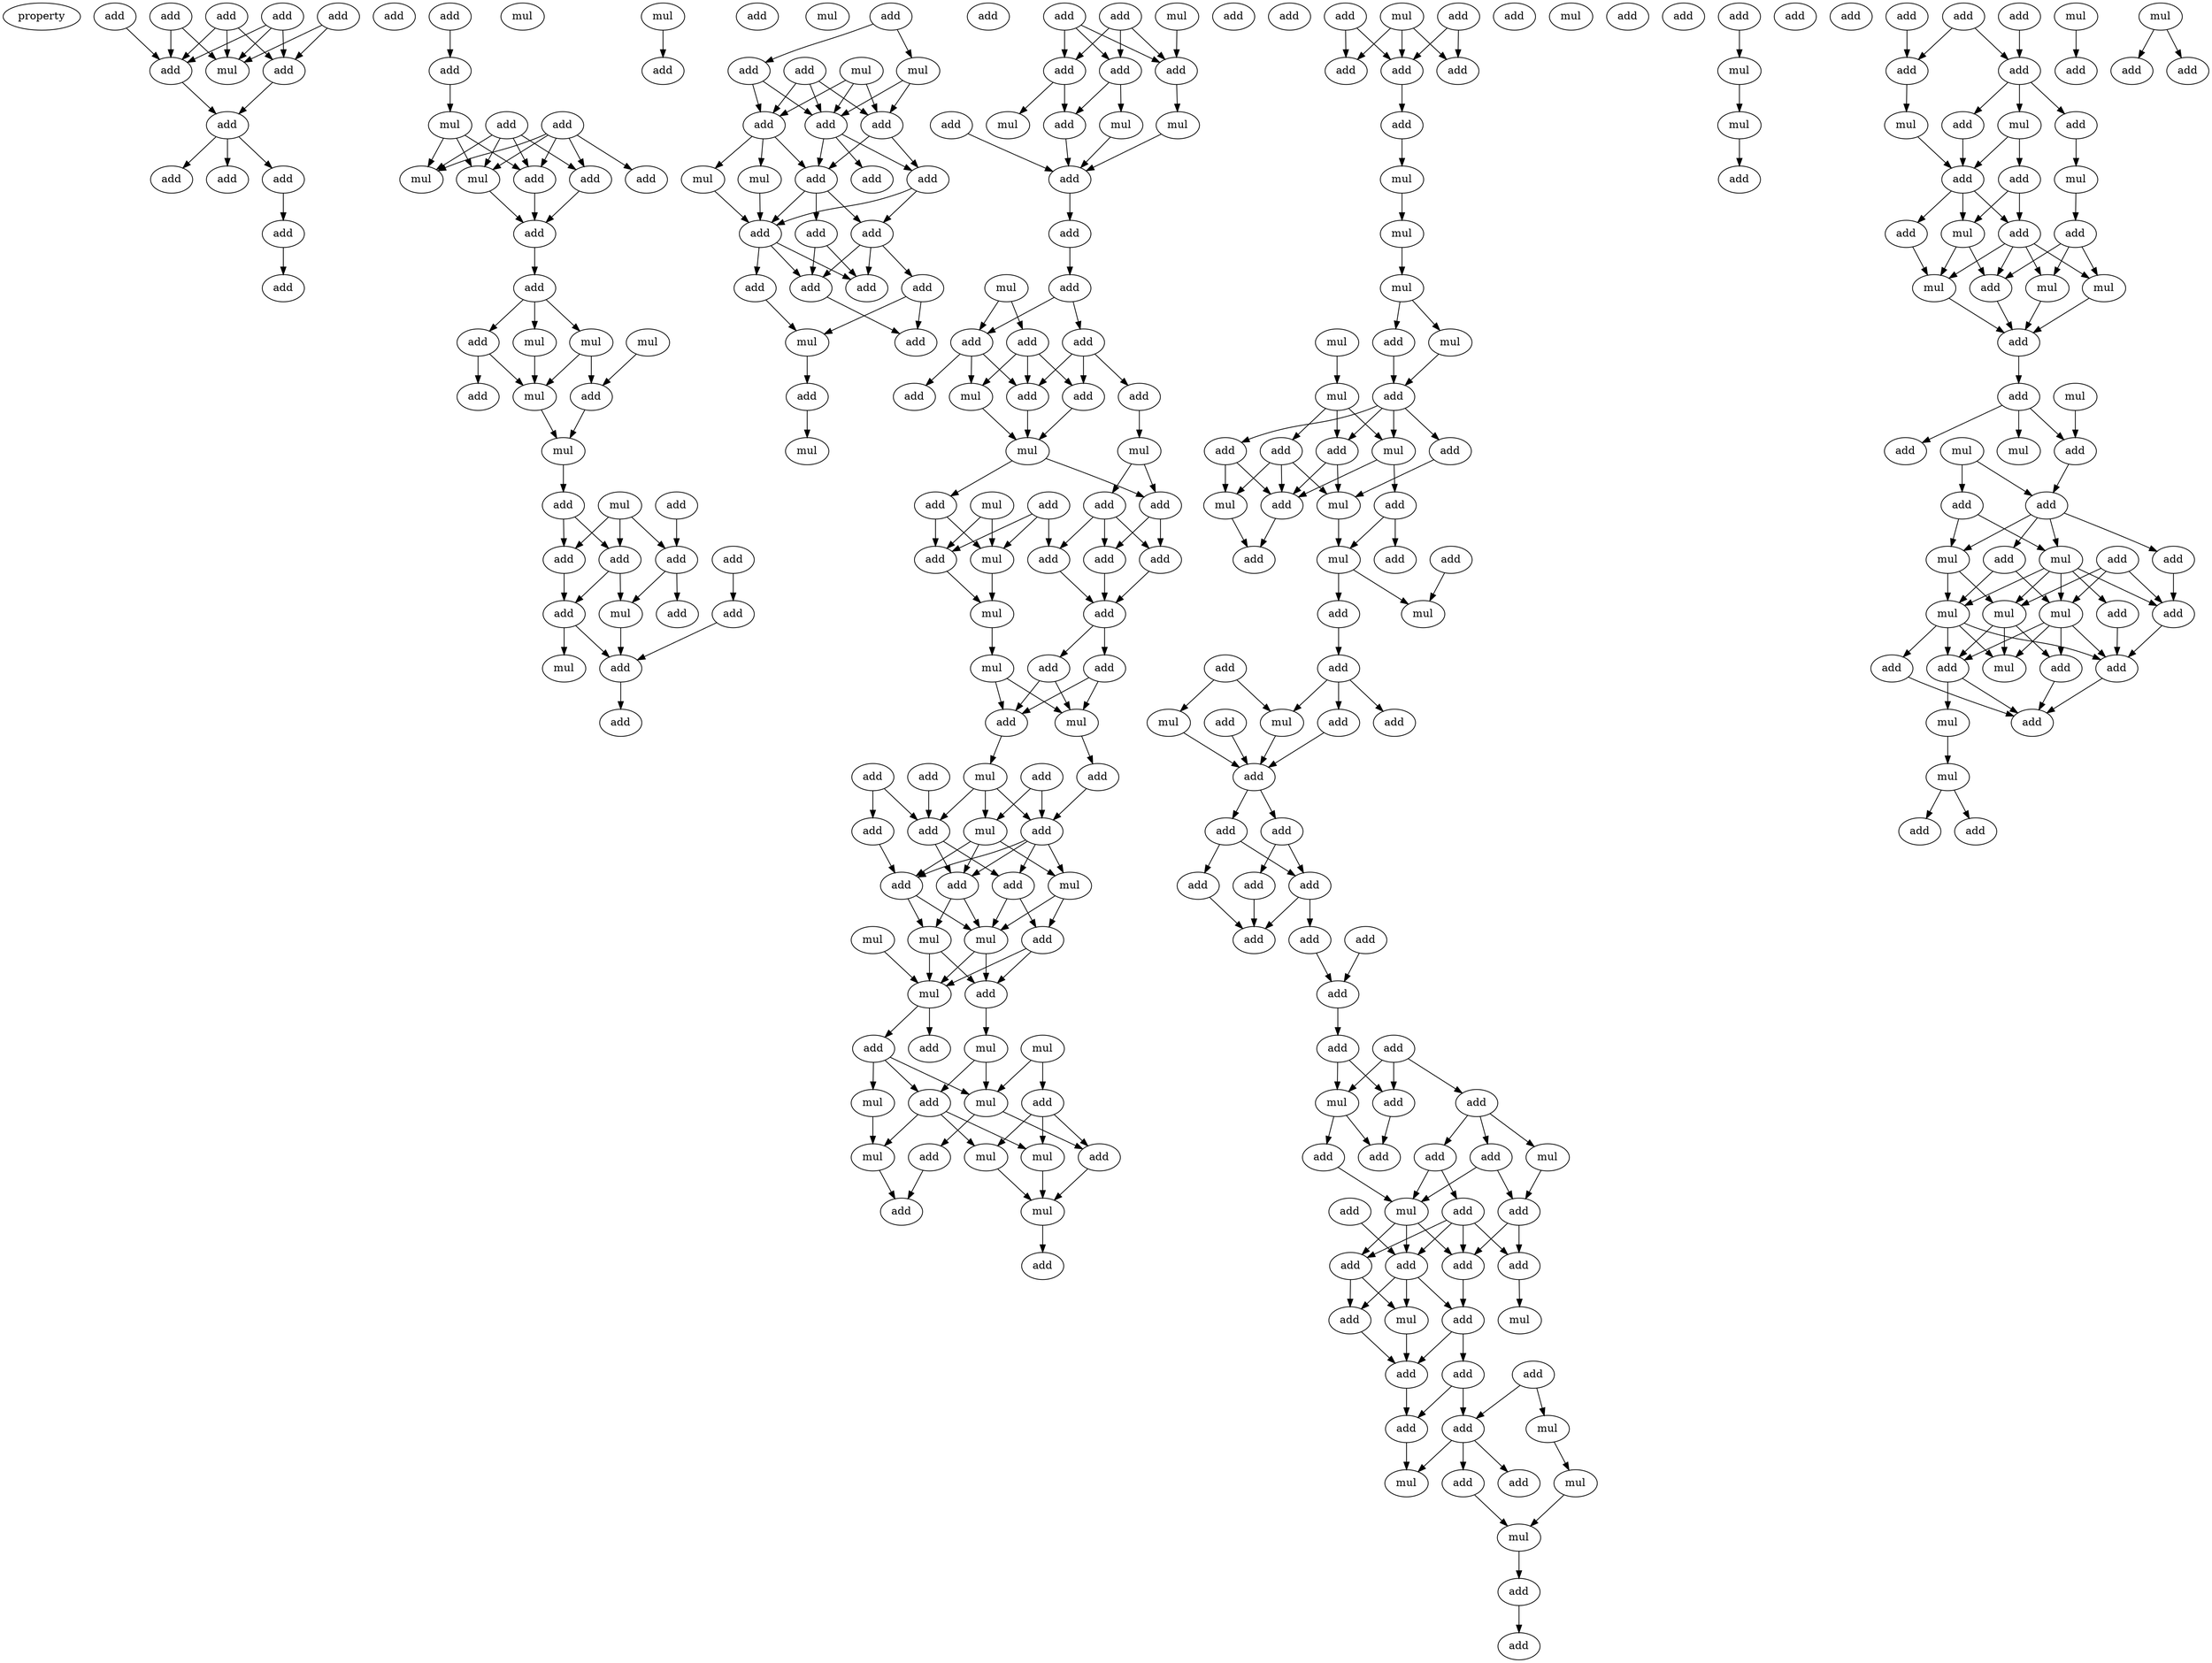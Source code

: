 digraph {
    node [fontcolor=black]
    property [mul=2,lf=1.1]
    0 [ label = add ];
    1 [ label = add ];
    2 [ label = add ];
    3 [ label = add ];
    4 [ label = add ];
    5 [ label = add ];
    6 [ label = add ];
    7 [ label = mul ];
    8 [ label = add ];
    9 [ label = add ];
    10 [ label = add ];
    11 [ label = add ];
    12 [ label = add ];
    13 [ label = add ];
    14 [ label = add ];
    15 [ label = add ];
    16 [ label = mul ];
    17 [ label = add ];
    18 [ label = add ];
    19 [ label = add ];
    20 [ label = mul ];
    21 [ label = add ];
    22 [ label = mul ];
    23 [ label = mul ];
    24 [ label = add ];
    25 [ label = add ];
    26 [ label = add ];
    27 [ label = add ];
    28 [ label = mul ];
    29 [ label = add ];
    30 [ label = mul ];
    31 [ label = mul ];
    32 [ label = mul ];
    33 [ label = add ];
    34 [ label = add ];
    35 [ label = mul ];
    36 [ label = mul ];
    37 [ label = add ];
    38 [ label = add ];
    39 [ label = add ];
    40 [ label = add ];
    41 [ label = add ];
    42 [ label = add ];
    43 [ label = add ];
    44 [ label = mul ];
    45 [ label = add ];
    46 [ label = add ];
    47 [ label = add ];
    48 [ label = mul ];
    49 [ label = mul ];
    50 [ label = add ];
    51 [ label = add ];
    52 [ label = mul ];
    53 [ label = add ];
    54 [ label = add ];
    55 [ label = add ];
    56 [ label = add ];
    57 [ label = mul ];
    58 [ label = mul ];
    59 [ label = add ];
    60 [ label = add ];
    61 [ label = add ];
    62 [ label = add ];
    63 [ label = add ];
    64 [ label = mul ];
    65 [ label = add ];
    66 [ label = mul ];
    67 [ label = add ];
    68 [ label = add ];
    69 [ label = add ];
    70 [ label = add ];
    71 [ label = add ];
    72 [ label = add ];
    73 [ label = add ];
    74 [ label = add ];
    75 [ label = add ];
    76 [ label = mul ];
    77 [ label = add ];
    78 [ label = add ];
    79 [ label = mul ];
    80 [ label = mul ];
    81 [ label = add ];
    82 [ label = add ];
    83 [ label = add ];
    84 [ label = add ];
    85 [ label = add ];
    86 [ label = mul ];
    87 [ label = mul ];
    88 [ label = mul ];
    89 [ label = add ];
    90 [ label = add ];
    91 [ label = add ];
    92 [ label = add ];
    93 [ label = mul ];
    94 [ label = add ];
    95 [ label = add ];
    96 [ label = add ];
    97 [ label = add ];
    98 [ label = add ];
    99 [ label = mul ];
    100 [ label = add ];
    101 [ label = add ];
    102 [ label = mul ];
    103 [ label = mul ];
    104 [ label = mul ];
    105 [ label = add ];
    106 [ label = add ];
    107 [ label = add ];
    108 [ label = add ];
    109 [ label = add ];
    110 [ label = add ];
    111 [ label = add ];
    112 [ label = mul ];
    113 [ label = add ];
    114 [ label = add ];
    115 [ label = mul ];
    116 [ label = add ];
    117 [ label = mul ];
    118 [ label = add ];
    119 [ label = mul ];
    120 [ label = add ];
    121 [ label = add ];
    122 [ label = add ];
    123 [ label = mul ];
    124 [ label = add ];
    125 [ label = add ];
    126 [ label = mul ];
    127 [ label = add ];
    128 [ label = add ];
    129 [ label = add ];
    130 [ label = add ];
    131 [ label = add ];
    132 [ label = mul ];
    133 [ label = add ];
    134 [ label = mul ];
    135 [ label = mul ];
    136 [ label = add ];
    137 [ label = mul ];
    138 [ label = mul ];
    139 [ label = add ];
    140 [ label = mul ];
    141 [ label = add ];
    142 [ label = add ];
    143 [ label = add ];
    144 [ label = mul ];
    145 [ label = mul ];
    146 [ label = add ];
    147 [ label = mul ];
    148 [ label = add ];
    149 [ label = add ];
    150 [ label = add ];
    151 [ label = mul ];
    152 [ label = mul ];
    153 [ label = mul ];
    154 [ label = add ];
    155 [ label = add ];
    156 [ label = mul ];
    157 [ label = add ];
    158 [ label = add ];
    159 [ label = mul ];
    160 [ label = add ];
    161 [ label = add ];
    162 [ label = add ];
    163 [ label = add ];
    164 [ label = add ];
    165 [ label = add ];
    166 [ label = mul ];
    167 [ label = mul ];
    168 [ label = mul ];
    169 [ label = mul ];
    170 [ label = add ];
    171 [ label = add ];
    172 [ label = mul ];
    173 [ label = mul ];
    174 [ label = add ];
    175 [ label = add ];
    176 [ label = mul ];
    177 [ label = add ];
    178 [ label = add ];
    179 [ label = add ];
    180 [ label = add ];
    181 [ label = mul ];
    182 [ label = mul ];
    183 [ label = add ];
    184 [ label = add ];
    185 [ label = mul ];
    186 [ label = add ];
    187 [ label = mul ];
    188 [ label = add ];
    189 [ label = add ];
    190 [ label = add ];
    191 [ label = mul ];
    192 [ label = add ];
    193 [ label = add ];
    194 [ label = add ];
    195 [ label = mul ];
    196 [ label = mul ];
    197 [ label = add ];
    198 [ label = add ];
    199 [ label = add ];
    200 [ label = add ];
    201 [ label = add ];
    202 [ label = add ];
    203 [ label = add ];
    204 [ label = add ];
    205 [ label = add ];
    206 [ label = add ];
    207 [ label = add ];
    208 [ label = add ];
    209 [ label = add ];
    210 [ label = add ];
    211 [ label = add ];
    212 [ label = add ];
    213 [ label = mul ];
    214 [ label = add ];
    215 [ label = mul ];
    216 [ label = add ];
    217 [ label = add ];
    218 [ label = add ];
    219 [ label = add ];
    220 [ label = add ];
    221 [ label = mul ];
    222 [ label = add ];
    223 [ label = add ];
    224 [ label = add ];
    225 [ label = add ];
    226 [ label = add ];
    227 [ label = add ];
    228 [ label = mul ];
    229 [ label = mul ];
    230 [ label = add ];
    231 [ label = add ];
    232 [ label = add ];
    233 [ label = add ];
    234 [ label = add ];
    235 [ label = mul ];
    236 [ label = add ];
    237 [ label = add ];
    238 [ label = mul ];
    239 [ label = mul ];
    240 [ label = add ];
    241 [ label = mul ];
    242 [ label = add ];
    243 [ label = add ];
    244 [ label = add ];
    245 [ label = mul ];
    246 [ label = add ];
    247 [ label = mul ];
    248 [ label = add ];
    249 [ label = add ];
    250 [ label = add ];
    251 [ label = add ];
    252 [ label = add ];
    253 [ label = add ];
    254 [ label = add ];
    255 [ label = mul ];
    256 [ label = add ];
    257 [ label = add ];
    258 [ label = mul ];
    259 [ label = add ];
    260 [ label = add ];
    261 [ label = mul ];
    262 [ label = mul ];
    263 [ label = add ];
    264 [ label = add ];
    265 [ label = add ];
    266 [ label = add ];
    267 [ label = mul ];
    268 [ label = mul ];
    269 [ label = mul ];
    270 [ label = add ];
    271 [ label = mul ];
    272 [ label = add ];
    273 [ label = add ];
    274 [ label = add ];
    275 [ label = mul ];
    276 [ label = mul ];
    277 [ label = add ];
    278 [ label = add ];
    279 [ label = mul ];
    280 [ label = add ];
    281 [ label = mul ];
    282 [ label = add ];
    283 [ label = add ];
    284 [ label = mul ];
    285 [ label = add ];
    286 [ label = mul ];
    287 [ label = mul ];
    288 [ label = add ];
    289 [ label = add ];
    290 [ label = add ];
    291 [ label = add ];
    292 [ label = mul ];
    293 [ label = add ];
    294 [ label = add ];
    295 [ label = mul ];
    296 [ label = mul ];
    297 [ label = mul ];
    298 [ label = mul ];
    299 [ label = add ];
    300 [ label = add ];
    301 [ label = add ];
    302 [ label = add ];
    303 [ label = add ];
    0 -> 5 [ name = 0 ];
    0 -> 6 [ name = 1 ];
    0 -> 7 [ name = 2 ];
    1 -> 6 [ name = 3 ];
    1 -> 7 [ name = 4 ];
    2 -> 5 [ name = 5 ];
    2 -> 7 [ name = 6 ];
    3 -> 5 [ name = 7 ];
    3 -> 6 [ name = 8 ];
    3 -> 7 [ name = 9 ];
    4 -> 6 [ name = 10 ];
    5 -> 8 [ name = 11 ];
    6 -> 8 [ name = 12 ];
    8 -> 9 [ name = 13 ];
    8 -> 10 [ name = 14 ];
    8 -> 12 [ name = 15 ];
    12 -> 13 [ name = 16 ];
    13 -> 14 [ name = 17 ];
    15 -> 17 [ name = 18 ];
    17 -> 20 [ name = 19 ];
    18 -> 21 [ name = 20 ];
    18 -> 22 [ name = 21 ];
    18 -> 23 [ name = 22 ];
    18 -> 24 [ name = 23 ];
    18 -> 25 [ name = 24 ];
    19 -> 21 [ name = 25 ];
    19 -> 22 [ name = 26 ];
    19 -> 23 [ name = 27 ];
    19 -> 25 [ name = 28 ];
    20 -> 22 [ name = 29 ];
    20 -> 23 [ name = 30 ];
    20 -> 25 [ name = 31 ];
    21 -> 26 [ name = 32 ];
    22 -> 26 [ name = 33 ];
    25 -> 26 [ name = 34 ];
    26 -> 27 [ name = 35 ];
    27 -> 28 [ name = 36 ];
    27 -> 29 [ name = 37 ];
    27 -> 30 [ name = 38 ];
    28 -> 32 [ name = 39 ];
    29 -> 32 [ name = 40 ];
    29 -> 33 [ name = 41 ];
    30 -> 32 [ name = 42 ];
    30 -> 34 [ name = 43 ];
    31 -> 34 [ name = 44 ];
    32 -> 35 [ name = 45 ];
    34 -> 35 [ name = 46 ];
    35 -> 37 [ name = 47 ];
    36 -> 39 [ name = 48 ];
    36 -> 40 [ name = 49 ];
    36 -> 41 [ name = 50 ];
    37 -> 39 [ name = 51 ];
    37 -> 40 [ name = 52 ];
    38 -> 41 [ name = 53 ];
    39 -> 43 [ name = 54 ];
    39 -> 44 [ name = 55 ];
    40 -> 43 [ name = 56 ];
    41 -> 44 [ name = 57 ];
    41 -> 46 [ name = 58 ];
    42 -> 45 [ name = 59 ];
    43 -> 47 [ name = 60 ];
    43 -> 48 [ name = 61 ];
    44 -> 47 [ name = 62 ];
    45 -> 47 [ name = 63 ];
    47 -> 50 [ name = 64 ];
    49 -> 53 [ name = 65 ];
    54 -> 55 [ name = 66 ];
    54 -> 58 [ name = 67 ];
    55 -> 59 [ name = 68 ];
    55 -> 60 [ name = 69 ];
    56 -> 59 [ name = 70 ];
    56 -> 60 [ name = 71 ];
    56 -> 61 [ name = 72 ];
    57 -> 59 [ name = 73 ];
    57 -> 60 [ name = 74 ];
    57 -> 61 [ name = 75 ];
    58 -> 59 [ name = 76 ];
    58 -> 61 [ name = 77 ];
    59 -> 62 [ name = 78 ];
    59 -> 63 [ name = 79 ];
    59 -> 65 [ name = 80 ];
    60 -> 64 [ name = 81 ];
    60 -> 65 [ name = 82 ];
    60 -> 66 [ name = 83 ];
    61 -> 62 [ name = 84 ];
    61 -> 65 [ name = 85 ];
    62 -> 68 [ name = 86 ];
    62 -> 69 [ name = 87 ];
    64 -> 68 [ name = 88 ];
    65 -> 67 [ name = 89 ];
    65 -> 68 [ name = 90 ];
    65 -> 69 [ name = 91 ];
    66 -> 68 [ name = 92 ];
    67 -> 72 [ name = 93 ];
    67 -> 73 [ name = 94 ];
    68 -> 71 [ name = 95 ];
    68 -> 72 [ name = 96 ];
    68 -> 73 [ name = 97 ];
    69 -> 70 [ name = 98 ];
    69 -> 72 [ name = 99 ];
    69 -> 73 [ name = 100 ];
    70 -> 75 [ name = 101 ];
    70 -> 76 [ name = 102 ];
    71 -> 76 [ name = 103 ];
    73 -> 75 [ name = 104 ];
    76 -> 77 [ name = 105 ];
    77 -> 79 [ name = 106 ];
    78 -> 82 [ name = 107 ];
    78 -> 83 [ name = 108 ];
    78 -> 84 [ name = 109 ];
    80 -> 83 [ name = 110 ];
    81 -> 82 [ name = 111 ];
    81 -> 83 [ name = 112 ];
    81 -> 84 [ name = 113 ];
    82 -> 86 [ name = 114 ];
    82 -> 89 [ name = 115 ];
    83 -> 87 [ name = 116 ];
    84 -> 88 [ name = 117 ];
    84 -> 89 [ name = 118 ];
    85 -> 90 [ name = 119 ];
    87 -> 90 [ name = 120 ];
    88 -> 90 [ name = 121 ];
    89 -> 90 [ name = 122 ];
    90 -> 91 [ name = 123 ];
    91 -> 92 [ name = 124 ];
    92 -> 94 [ name = 125 ];
    92 -> 96 [ name = 126 ];
    93 -> 94 [ name = 127 ];
    93 -> 95 [ name = 128 ];
    94 -> 97 [ name = 129 ];
    94 -> 99 [ name = 130 ];
    94 -> 101 [ name = 131 ];
    95 -> 97 [ name = 132 ];
    95 -> 98 [ name = 133 ];
    95 -> 99 [ name = 134 ];
    96 -> 97 [ name = 135 ];
    96 -> 98 [ name = 136 ];
    96 -> 100 [ name = 137 ];
    97 -> 103 [ name = 138 ];
    98 -> 103 [ name = 139 ];
    99 -> 103 [ name = 140 ];
    100 -> 102 [ name = 141 ];
    102 -> 105 [ name = 142 ];
    102 -> 108 [ name = 143 ];
    103 -> 105 [ name = 144 ];
    103 -> 107 [ name = 145 ];
    104 -> 111 [ name = 146 ];
    104 -> 112 [ name = 147 ];
    105 -> 109 [ name = 148 ];
    105 -> 110 [ name = 149 ];
    106 -> 111 [ name = 150 ];
    106 -> 112 [ name = 151 ];
    106 -> 113 [ name = 152 ];
    107 -> 111 [ name = 153 ];
    107 -> 112 [ name = 154 ];
    108 -> 109 [ name = 155 ];
    108 -> 110 [ name = 156 ];
    108 -> 113 [ name = 157 ];
    109 -> 114 [ name = 158 ];
    110 -> 114 [ name = 159 ];
    111 -> 115 [ name = 160 ];
    112 -> 115 [ name = 161 ];
    113 -> 114 [ name = 162 ];
    114 -> 116 [ name = 163 ];
    114 -> 118 [ name = 164 ];
    115 -> 117 [ name = 165 ];
    116 -> 119 [ name = 166 ];
    116 -> 120 [ name = 167 ];
    117 -> 119 [ name = 168 ];
    117 -> 120 [ name = 169 ];
    118 -> 119 [ name = 170 ];
    118 -> 120 [ name = 171 ];
    119 -> 122 [ name = 172 ];
    120 -> 123 [ name = 173 ];
    121 -> 128 [ name = 174 ];
    122 -> 129 [ name = 175 ];
    123 -> 126 [ name = 176 ];
    123 -> 128 [ name = 177 ];
    123 -> 129 [ name = 178 ];
    124 -> 126 [ name = 179 ];
    124 -> 129 [ name = 180 ];
    125 -> 127 [ name = 181 ];
    125 -> 128 [ name = 182 ];
    126 -> 131 [ name = 183 ];
    126 -> 132 [ name = 184 ];
    126 -> 133 [ name = 185 ];
    127 -> 131 [ name = 186 ];
    128 -> 130 [ name = 187 ];
    128 -> 133 [ name = 188 ];
    129 -> 130 [ name = 189 ];
    129 -> 131 [ name = 190 ];
    129 -> 132 [ name = 191 ];
    129 -> 133 [ name = 192 ];
    130 -> 134 [ name = 193 ];
    130 -> 136 [ name = 194 ];
    131 -> 134 [ name = 195 ];
    131 -> 137 [ name = 196 ];
    132 -> 134 [ name = 197 ];
    132 -> 136 [ name = 198 ];
    133 -> 134 [ name = 199 ];
    133 -> 137 [ name = 200 ];
    134 -> 138 [ name = 201 ];
    134 -> 139 [ name = 202 ];
    135 -> 138 [ name = 203 ];
    136 -> 138 [ name = 204 ];
    136 -> 139 [ name = 205 ];
    137 -> 138 [ name = 206 ];
    137 -> 139 [ name = 207 ];
    138 -> 141 [ name = 208 ];
    138 -> 142 [ name = 209 ];
    139 -> 144 [ name = 210 ];
    140 -> 145 [ name = 211 ];
    140 -> 146 [ name = 212 ];
    142 -> 145 [ name = 213 ];
    142 -> 147 [ name = 214 ];
    142 -> 148 [ name = 215 ];
    144 -> 145 [ name = 216 ];
    144 -> 148 [ name = 217 ];
    145 -> 149 [ name = 218 ];
    145 -> 150 [ name = 219 ];
    146 -> 149 [ name = 220 ];
    146 -> 152 [ name = 221 ];
    146 -> 153 [ name = 222 ];
    147 -> 151 [ name = 223 ];
    148 -> 151 [ name = 224 ];
    148 -> 152 [ name = 225 ];
    148 -> 153 [ name = 226 ];
    149 -> 156 [ name = 227 ];
    150 -> 154 [ name = 228 ];
    151 -> 154 [ name = 229 ];
    152 -> 156 [ name = 230 ];
    153 -> 156 [ name = 231 ];
    156 -> 157 [ name = 232 ];
    158 -> 162 [ name = 233 ];
    158 -> 163 [ name = 234 ];
    159 -> 161 [ name = 235 ];
    159 -> 162 [ name = 236 ];
    159 -> 163 [ name = 237 ];
    160 -> 161 [ name = 238 ];
    160 -> 162 [ name = 239 ];
    162 -> 165 [ name = 240 ];
    165 -> 166 [ name = 241 ];
    166 -> 168 [ name = 242 ];
    168 -> 169 [ name = 243 ];
    169 -> 171 [ name = 244 ];
    169 -> 172 [ name = 245 ];
    171 -> 175 [ name = 246 ];
    172 -> 175 [ name = 247 ];
    173 -> 176 [ name = 248 ];
    175 -> 177 [ name = 249 ];
    175 -> 178 [ name = 250 ];
    175 -> 179 [ name = 251 ];
    175 -> 181 [ name = 252 ];
    176 -> 177 [ name = 253 ];
    176 -> 180 [ name = 254 ];
    176 -> 181 [ name = 255 ];
    177 -> 182 [ name = 256 ];
    177 -> 184 [ name = 257 ];
    178 -> 182 [ name = 258 ];
    179 -> 184 [ name = 259 ];
    179 -> 185 [ name = 260 ];
    180 -> 182 [ name = 261 ];
    180 -> 184 [ name = 262 ];
    180 -> 185 [ name = 263 ];
    181 -> 183 [ name = 264 ];
    181 -> 184 [ name = 265 ];
    182 -> 187 [ name = 266 ];
    183 -> 187 [ name = 267 ];
    183 -> 188 [ name = 268 ];
    184 -> 189 [ name = 269 ];
    185 -> 189 [ name = 270 ];
    186 -> 191 [ name = 271 ];
    187 -> 190 [ name = 272 ];
    187 -> 191 [ name = 273 ];
    190 -> 193 [ name = 274 ];
    192 -> 195 [ name = 275 ];
    192 -> 196 [ name = 276 ];
    193 -> 194 [ name = 277 ];
    193 -> 196 [ name = 278 ];
    193 -> 197 [ name = 279 ];
    194 -> 199 [ name = 280 ];
    195 -> 199 [ name = 281 ];
    196 -> 199 [ name = 282 ];
    198 -> 199 [ name = 283 ];
    199 -> 200 [ name = 284 ];
    199 -> 201 [ name = 285 ];
    200 -> 203 [ name = 286 ];
    200 -> 204 [ name = 287 ];
    201 -> 202 [ name = 288 ];
    201 -> 203 [ name = 289 ];
    202 -> 206 [ name = 290 ];
    203 -> 206 [ name = 291 ];
    203 -> 207 [ name = 292 ];
    204 -> 206 [ name = 293 ];
    205 -> 208 [ name = 294 ];
    207 -> 208 [ name = 295 ];
    208 -> 209 [ name = 296 ];
    209 -> 212 [ name = 297 ];
    209 -> 213 [ name = 298 ];
    210 -> 211 [ name = 299 ];
    210 -> 212 [ name = 300 ];
    210 -> 213 [ name = 301 ];
    211 -> 215 [ name = 302 ];
    211 -> 216 [ name = 303 ];
    211 -> 218 [ name = 304 ];
    212 -> 217 [ name = 305 ];
    213 -> 214 [ name = 306 ];
    213 -> 217 [ name = 307 ];
    214 -> 221 [ name = 308 ];
    215 -> 222 [ name = 309 ];
    216 -> 221 [ name = 310 ];
    216 -> 222 [ name = 311 ];
    218 -> 220 [ name = 312 ];
    218 -> 221 [ name = 313 ];
    219 -> 226 [ name = 314 ];
    220 -> 223 [ name = 315 ];
    220 -> 224 [ name = 316 ];
    220 -> 225 [ name = 317 ];
    220 -> 226 [ name = 318 ];
    221 -> 223 [ name = 319 ];
    221 -> 225 [ name = 320 ];
    221 -> 226 [ name = 321 ];
    222 -> 223 [ name = 322 ];
    222 -> 224 [ name = 323 ];
    223 -> 227 [ name = 324 ];
    224 -> 228 [ name = 325 ];
    225 -> 229 [ name = 326 ];
    225 -> 230 [ name = 327 ];
    226 -> 227 [ name = 328 ];
    226 -> 229 [ name = 329 ];
    226 -> 230 [ name = 330 ];
    227 -> 232 [ name = 331 ];
    227 -> 233 [ name = 332 ];
    229 -> 232 [ name = 333 ];
    230 -> 232 [ name = 334 ];
    231 -> 234 [ name = 335 ];
    231 -> 235 [ name = 336 ];
    232 -> 236 [ name = 337 ];
    233 -> 234 [ name = 338 ];
    233 -> 236 [ name = 339 ];
    234 -> 237 [ name = 340 ];
    234 -> 239 [ name = 341 ];
    234 -> 240 [ name = 342 ];
    235 -> 238 [ name = 343 ];
    236 -> 239 [ name = 344 ];
    237 -> 241 [ name = 345 ];
    238 -> 241 [ name = 346 ];
    241 -> 242 [ name = 347 ];
    242 -> 244 [ name = 348 ];
    243 -> 245 [ name = 349 ];
    245 -> 247 [ name = 350 ];
    247 -> 251 [ name = 351 ];
    249 -> 253 [ name = 352 ];
    250 -> 254 [ name = 353 ];
    252 -> 253 [ name = 354 ];
    252 -> 254 [ name = 355 ];
    253 -> 255 [ name = 356 ];
    254 -> 256 [ name = 357 ];
    254 -> 257 [ name = 358 ];
    254 -> 258 [ name = 359 ];
    255 -> 259 [ name = 360 ];
    256 -> 259 [ name = 361 ];
    257 -> 261 [ name = 362 ];
    258 -> 259 [ name = 363 ];
    258 -> 260 [ name = 364 ];
    259 -> 262 [ name = 365 ];
    259 -> 264 [ name = 366 ];
    259 -> 265 [ name = 367 ];
    260 -> 262 [ name = 368 ];
    260 -> 265 [ name = 369 ];
    261 -> 263 [ name = 370 ];
    262 -> 266 [ name = 371 ];
    262 -> 269 [ name = 372 ];
    263 -> 266 [ name = 373 ];
    263 -> 267 [ name = 374 ];
    263 -> 268 [ name = 375 ];
    264 -> 269 [ name = 376 ];
    265 -> 266 [ name = 377 ];
    265 -> 267 [ name = 378 ];
    265 -> 268 [ name = 379 ];
    265 -> 269 [ name = 380 ];
    266 -> 270 [ name = 381 ];
    267 -> 270 [ name = 382 ];
    268 -> 270 [ name = 383 ];
    269 -> 270 [ name = 384 ];
    270 -> 272 [ name = 385 ];
    271 -> 274 [ name = 386 ];
    272 -> 273 [ name = 387 ];
    272 -> 274 [ name = 388 ];
    272 -> 275 [ name = 389 ];
    274 -> 278 [ name = 390 ];
    276 -> 277 [ name = 391 ];
    276 -> 278 [ name = 392 ];
    277 -> 279 [ name = 393 ];
    277 -> 281 [ name = 394 ];
    278 -> 279 [ name = 395 ];
    278 -> 280 [ name = 396 ];
    278 -> 281 [ name = 397 ];
    278 -> 283 [ name = 398 ];
    279 -> 284 [ name = 399 ];
    279 -> 285 [ name = 400 ];
    279 -> 286 [ name = 401 ];
    279 -> 287 [ name = 402 ];
    279 -> 288 [ name = 403 ];
    280 -> 284 [ name = 404 ];
    280 -> 287 [ name = 405 ];
    281 -> 286 [ name = 406 ];
    281 -> 287 [ name = 407 ];
    282 -> 284 [ name = 408 ];
    282 -> 285 [ name = 409 ];
    282 -> 286 [ name = 410 ];
    283 -> 285 [ name = 411 ];
    284 -> 290 [ name = 412 ];
    284 -> 291 [ name = 413 ];
    284 -> 292 [ name = 414 ];
    284 -> 293 [ name = 415 ];
    285 -> 291 [ name = 416 ];
    286 -> 290 [ name = 417 ];
    286 -> 292 [ name = 418 ];
    286 -> 293 [ name = 419 ];
    287 -> 289 [ name = 420 ];
    287 -> 291 [ name = 421 ];
    287 -> 292 [ name = 422 ];
    287 -> 293 [ name = 423 ];
    288 -> 291 [ name = 424 ];
    289 -> 294 [ name = 425 ];
    290 -> 294 [ name = 426 ];
    291 -> 294 [ name = 427 ];
    293 -> 294 [ name = 428 ];
    293 -> 295 [ name = 429 ];
    295 -> 298 [ name = 430 ];
    296 -> 299 [ name = 431 ];
    297 -> 300 [ name = 432 ];
    297 -> 303 [ name = 433 ];
    298 -> 301 [ name = 434 ];
    298 -> 302 [ name = 435 ];
}
